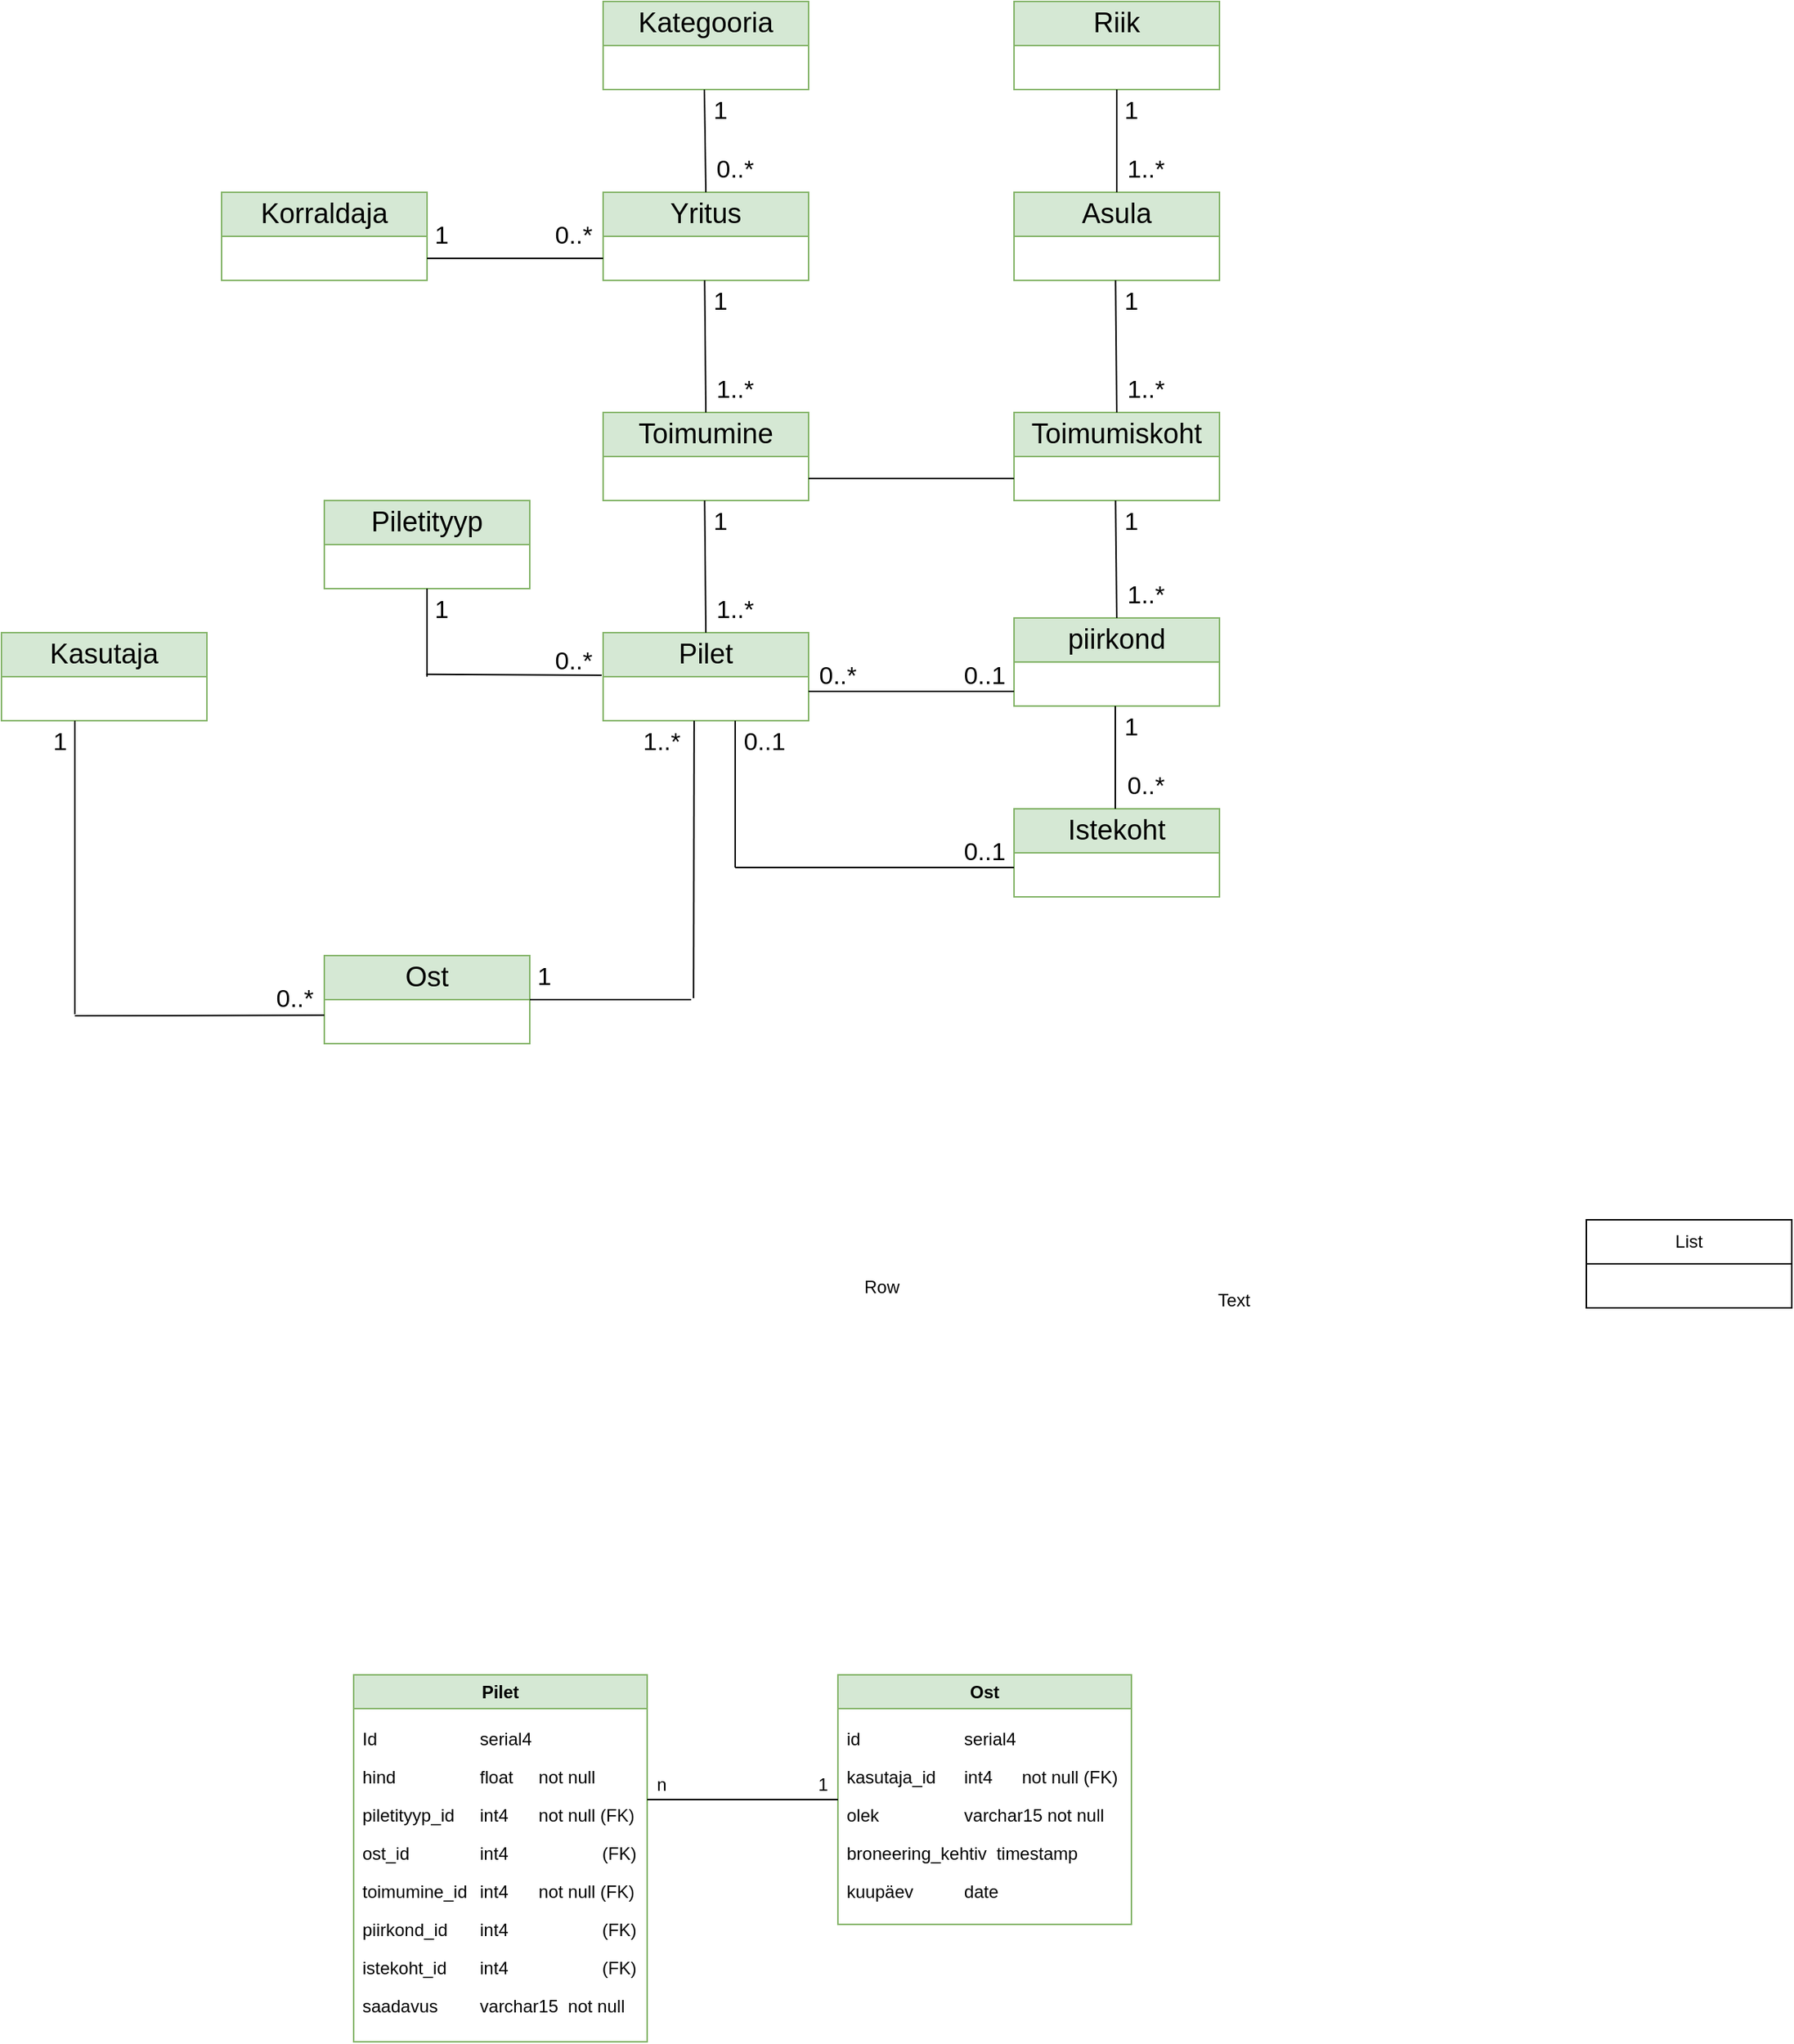 <mxfile version="26.1.3">
  <diagram name="Page-1" id="rUoAqe0sw1Ps4R46nMY7">
    <mxGraphModel dx="530" dy="937" grid="1" gridSize="10" guides="1" tooltips="1" connect="1" arrows="1" fold="1" page="1" pageScale="1" pageWidth="2339" pageHeight="3300" math="0" shadow="0">
      <root>
        <mxCell id="0" />
        <mxCell id="1" parent="0" />
        <mxCell id="gXU5FecRmnY3TLf8vR_u-1" value="Yritus" style="swimlane;fontStyle=0;childLayout=stackLayout;horizontal=1;startSize=30;horizontalStack=0;resizeParent=1;resizeParentMax=0;resizeLast=0;collapsible=1;marginBottom=0;whiteSpace=wrap;html=1;fillColor=#d5e8d4;strokeColor=#82b366;fontSize=19;" parent="1" vertex="1">
          <mxGeometry x="600" y="190" width="140" height="60" as="geometry" />
        </mxCell>
        <mxCell id="gXU5FecRmnY3TLf8vR_u-3" value="&amp;nbsp;" style="text;strokeColor=none;fillColor=none;align=left;verticalAlign=middle;spacingLeft=4;spacingRight=4;overflow=hidden;points=[[0,0.5],[1,0.5]];portConstraint=eastwest;rotatable=0;whiteSpace=wrap;html=1;fontSize=19;" parent="gXU5FecRmnY3TLf8vR_u-1" vertex="1">
          <mxGeometry y="30" width="140" height="30" as="geometry" />
        </mxCell>
        <mxCell id="gXU5FecRmnY3TLf8vR_u-5" value="&lt;font&gt;Kategooria&lt;/font&gt;" style="swimlane;fontStyle=0;childLayout=stackLayout;horizontal=1;startSize=30;horizontalStack=0;resizeParent=1;resizeParentMax=0;resizeLast=0;collapsible=1;marginBottom=0;whiteSpace=wrap;html=1;fillColor=#d5e8d4;strokeColor=#82b366;fontSize=19;" parent="1" vertex="1">
          <mxGeometry x="600" y="60" width="140" height="60" as="geometry" />
        </mxCell>
        <mxCell id="gXU5FecRmnY3TLf8vR_u-8" value="&amp;nbsp;" style="text;strokeColor=none;fillColor=none;align=left;verticalAlign=middle;spacingLeft=4;spacingRight=4;overflow=hidden;points=[[0,0.5],[1,0.5]];portConstraint=eastwest;rotatable=0;whiteSpace=wrap;html=1;fontSize=19;" parent="gXU5FecRmnY3TLf8vR_u-5" vertex="1">
          <mxGeometry y="30" width="140" height="30" as="geometry" />
        </mxCell>
        <mxCell id="gXU5FecRmnY3TLf8vR_u-9" value="Toimumine" style="swimlane;fontStyle=0;childLayout=stackLayout;horizontal=1;startSize=30;horizontalStack=0;resizeParent=1;resizeParentMax=0;resizeLast=0;collapsible=1;marginBottom=0;whiteSpace=wrap;html=1;fillColor=#d5e8d4;strokeColor=#82b366;fontSize=19;" parent="1" vertex="1">
          <mxGeometry x="600" y="340" width="140" height="60" as="geometry" />
        </mxCell>
        <mxCell id="gXU5FecRmnY3TLf8vR_u-10" value="&amp;nbsp;" style="text;strokeColor=none;fillColor=none;align=left;verticalAlign=middle;spacingLeft=4;spacingRight=4;overflow=hidden;points=[[0,0.5],[1,0.5]];portConstraint=eastwest;rotatable=0;whiteSpace=wrap;html=1;fontSize=19;" parent="gXU5FecRmnY3TLf8vR_u-9" vertex="1">
          <mxGeometry y="30" width="140" height="30" as="geometry" />
        </mxCell>
        <mxCell id="gXU5FecRmnY3TLf8vR_u-13" value="Toimumiskoht" style="swimlane;fontStyle=0;childLayout=stackLayout;horizontal=1;startSize=30;horizontalStack=0;resizeParent=1;resizeParentMax=0;resizeLast=0;collapsible=1;marginBottom=0;whiteSpace=wrap;html=1;fillColor=#d5e8d4;strokeColor=#82b366;fontSize=19;" parent="1" vertex="1">
          <mxGeometry x="880" y="340" width="140" height="60" as="geometry" />
        </mxCell>
        <mxCell id="gXU5FecRmnY3TLf8vR_u-14" value="&amp;nbsp;" style="text;strokeColor=none;fillColor=none;align=left;verticalAlign=middle;spacingLeft=4;spacingRight=4;overflow=hidden;points=[[0,0.5],[1,0.5]];portConstraint=eastwest;rotatable=0;whiteSpace=wrap;html=1;fontSize=19;" parent="gXU5FecRmnY3TLf8vR_u-13" vertex="1">
          <mxGeometry y="30" width="140" height="30" as="geometry" />
        </mxCell>
        <mxCell id="gXU5FecRmnY3TLf8vR_u-17" value="piirkond" style="swimlane;fontStyle=0;childLayout=stackLayout;horizontal=1;startSize=30;horizontalStack=0;resizeParent=1;resizeParentMax=0;resizeLast=0;collapsible=1;marginBottom=0;whiteSpace=wrap;html=1;fillColor=#d5e8d4;strokeColor=#82b366;fontSize=19;" parent="1" vertex="1">
          <mxGeometry x="880" y="480" width="140" height="60" as="geometry" />
        </mxCell>
        <mxCell id="gXU5FecRmnY3TLf8vR_u-18" value="&amp;nbsp;" style="text;strokeColor=none;fillColor=none;align=left;verticalAlign=middle;spacingLeft=4;spacingRight=4;overflow=hidden;points=[[0,0.5],[1,0.5]];portConstraint=eastwest;rotatable=0;whiteSpace=wrap;html=1;fontSize=19;" parent="gXU5FecRmnY3TLf8vR_u-17" vertex="1">
          <mxGeometry y="30" width="140" height="30" as="geometry" />
        </mxCell>
        <mxCell id="gXU5FecRmnY3TLf8vR_u-21" value="Istekoht" style="swimlane;fontStyle=0;childLayout=stackLayout;horizontal=1;startSize=30;horizontalStack=0;resizeParent=1;resizeParentMax=0;resizeLast=0;collapsible=1;marginBottom=0;whiteSpace=wrap;html=1;fillColor=#d5e8d4;strokeColor=#82b366;fontSize=19;" parent="1" vertex="1">
          <mxGeometry x="880" y="610" width="140" height="60" as="geometry" />
        </mxCell>
        <mxCell id="gXU5FecRmnY3TLf8vR_u-22" value="&amp;nbsp;" style="text;strokeColor=none;fillColor=none;align=left;verticalAlign=middle;spacingLeft=4;spacingRight=4;overflow=hidden;points=[[0,0.5],[1,0.5]];portConstraint=eastwest;rotatable=0;whiteSpace=wrap;html=1;fontSize=19;" parent="gXU5FecRmnY3TLf8vR_u-21" vertex="1">
          <mxGeometry y="30" width="140" height="30" as="geometry" />
        </mxCell>
        <mxCell id="gXU5FecRmnY3TLf8vR_u-25" value="Asula" style="swimlane;fontStyle=0;childLayout=stackLayout;horizontal=1;startSize=30;horizontalStack=0;resizeParent=1;resizeParentMax=0;resizeLast=0;collapsible=1;marginBottom=0;whiteSpace=wrap;html=1;fillColor=#d5e8d4;strokeColor=#82b366;fontSize=19;" parent="1" vertex="1">
          <mxGeometry x="880" y="190" width="140" height="60" as="geometry" />
        </mxCell>
        <mxCell id="gXU5FecRmnY3TLf8vR_u-26" value="&amp;nbsp;" style="text;strokeColor=none;fillColor=none;align=left;verticalAlign=middle;spacingLeft=4;spacingRight=4;overflow=hidden;points=[[0,0.5],[1,0.5]];portConstraint=eastwest;rotatable=0;whiteSpace=wrap;html=1;fontSize=19;" parent="gXU5FecRmnY3TLf8vR_u-25" vertex="1">
          <mxGeometry y="30" width="140" height="30" as="geometry" />
        </mxCell>
        <mxCell id="gXU5FecRmnY3TLf8vR_u-29" value="Riik" style="swimlane;fontStyle=0;childLayout=stackLayout;horizontal=1;startSize=30;horizontalStack=0;resizeParent=1;resizeParentMax=0;resizeLast=0;collapsible=1;marginBottom=0;whiteSpace=wrap;html=1;fillColor=#d5e8d4;strokeColor=#82b366;fontSize=19;" parent="1" vertex="1">
          <mxGeometry x="880" y="60" width="140" height="60" as="geometry" />
        </mxCell>
        <mxCell id="gXU5FecRmnY3TLf8vR_u-30" value="&amp;nbsp;" style="text;strokeColor=none;fillColor=none;align=left;verticalAlign=middle;spacingLeft=4;spacingRight=4;overflow=hidden;points=[[0,0.5],[1,0.5]];portConstraint=eastwest;rotatable=0;whiteSpace=wrap;html=1;fontSize=19;" parent="gXU5FecRmnY3TLf8vR_u-29" vertex="1">
          <mxGeometry y="30" width="140" height="30" as="geometry" />
        </mxCell>
        <mxCell id="gXU5FecRmnY3TLf8vR_u-33" value="Pilet" style="swimlane;fontStyle=0;childLayout=stackLayout;horizontal=1;startSize=30;horizontalStack=0;resizeParent=1;resizeParentMax=0;resizeLast=0;collapsible=1;marginBottom=0;whiteSpace=wrap;html=1;fillColor=#d5e8d4;strokeColor=#82b366;fontSize=19;" parent="1" vertex="1">
          <mxGeometry x="600" y="490" width="140" height="60" as="geometry" />
        </mxCell>
        <mxCell id="gXU5FecRmnY3TLf8vR_u-34" value="&amp;nbsp;" style="text;strokeColor=none;fillColor=none;align=left;verticalAlign=middle;spacingLeft=4;spacingRight=4;overflow=hidden;points=[[0,0.5],[1,0.5]];portConstraint=eastwest;rotatable=0;whiteSpace=wrap;html=1;fontSize=19;" parent="gXU5FecRmnY3TLf8vR_u-33" vertex="1">
          <mxGeometry y="30" width="140" height="30" as="geometry" />
        </mxCell>
        <mxCell id="gXU5FecRmnY3TLf8vR_u-37" value="Piletityyp" style="swimlane;fontStyle=0;childLayout=stackLayout;horizontal=1;startSize=30;horizontalStack=0;resizeParent=1;resizeParentMax=0;resizeLast=0;collapsible=1;marginBottom=0;whiteSpace=wrap;html=1;fillColor=#d5e8d4;strokeColor=#82b366;fontSize=19;" parent="1" vertex="1">
          <mxGeometry x="410" y="400" width="140" height="60" as="geometry" />
        </mxCell>
        <mxCell id="gXU5FecRmnY3TLf8vR_u-38" value="&amp;nbsp;" style="text;strokeColor=none;fillColor=none;align=left;verticalAlign=middle;spacingLeft=4;spacingRight=4;overflow=hidden;points=[[0,0.5],[1,0.5]];portConstraint=eastwest;rotatable=0;whiteSpace=wrap;html=1;fontSize=19;" parent="gXU5FecRmnY3TLf8vR_u-37" vertex="1">
          <mxGeometry y="30" width="140" height="30" as="geometry" />
        </mxCell>
        <mxCell id="gXU5FecRmnY3TLf8vR_u-41" value="Korraldaja" style="swimlane;fontStyle=0;childLayout=stackLayout;horizontal=1;startSize=30;horizontalStack=0;resizeParent=1;resizeParentMax=0;resizeLast=0;collapsible=1;marginBottom=0;whiteSpace=wrap;html=1;fillColor=#d5e8d4;strokeColor=#82b366;fontSize=19;" parent="1" vertex="1">
          <mxGeometry x="340" y="190" width="140" height="60" as="geometry" />
        </mxCell>
        <mxCell id="gXU5FecRmnY3TLf8vR_u-42" value="&amp;nbsp;" style="text;strokeColor=none;fillColor=none;align=left;verticalAlign=middle;spacingLeft=4;spacingRight=4;overflow=hidden;points=[[0,0.5],[1,0.5]];portConstraint=eastwest;rotatable=0;whiteSpace=wrap;html=1;fontSize=19;" parent="gXU5FecRmnY3TLf8vR_u-41" vertex="1">
          <mxGeometry y="30" width="140" height="30" as="geometry" />
        </mxCell>
        <mxCell id="gXU5FecRmnY3TLf8vR_u-49" value="Kasutaja" style="swimlane;fontStyle=0;childLayout=stackLayout;horizontal=1;startSize=30;horizontalStack=0;resizeParent=1;resizeParentMax=0;resizeLast=0;collapsible=1;marginBottom=0;whiteSpace=wrap;html=1;fillColor=#d5e8d4;strokeColor=#82b366;fontSize=19;" parent="1" vertex="1">
          <mxGeometry x="190" y="490" width="140" height="60" as="geometry" />
        </mxCell>
        <mxCell id="gXU5FecRmnY3TLf8vR_u-50" value="&amp;nbsp;" style="text;strokeColor=none;fillColor=none;align=left;verticalAlign=middle;spacingLeft=4;spacingRight=4;overflow=hidden;points=[[0,0.5],[1,0.5]];portConstraint=eastwest;rotatable=0;whiteSpace=wrap;html=1;fontSize=19;" parent="gXU5FecRmnY3TLf8vR_u-49" vertex="1">
          <mxGeometry y="30" width="140" height="30" as="geometry" />
        </mxCell>
        <mxCell id="gXU5FecRmnY3TLf8vR_u-57" value="List" style="swimlane;fontStyle=0;childLayout=stackLayout;horizontal=1;startSize=30;horizontalStack=0;resizeParent=1;resizeParentMax=0;resizeLast=0;collapsible=1;marginBottom=0;whiteSpace=wrap;html=1;" parent="1" vertex="1">
          <mxGeometry x="1270" y="890" width="140" height="60" as="geometry" />
        </mxCell>
        <mxCell id="gXU5FecRmnY3TLf8vR_u-58" value="&amp;nbsp;" style="text;strokeColor=none;fillColor=none;align=left;verticalAlign=middle;spacingLeft=4;spacingRight=4;overflow=hidden;points=[[0,0.5],[1,0.5]];portConstraint=eastwest;rotatable=0;whiteSpace=wrap;html=1;" parent="gXU5FecRmnY3TLf8vR_u-57" vertex="1">
          <mxGeometry y="30" width="140" height="30" as="geometry" />
        </mxCell>
        <mxCell id="gXU5FecRmnY3TLf8vR_u-61" value="&lt;font&gt;Ost&lt;/font&gt;" style="swimlane;fontStyle=0;childLayout=stackLayout;horizontal=1;startSize=30;horizontalStack=0;resizeParent=1;resizeParentMax=0;resizeLast=0;collapsible=1;marginBottom=0;whiteSpace=wrap;html=1;fillColor=#d5e8d4;strokeColor=#82b366;fontSize=19;" parent="1" vertex="1">
          <mxGeometry x="410" y="710" width="140" height="60" as="geometry" />
        </mxCell>
        <mxCell id="gXU5FecRmnY3TLf8vR_u-106" value="" style="endArrow=none;html=1;rounded=0;fontSize=11;exitX=0.5;exitY=0;exitDx=0;exitDy=0;" parent="1" source="gXU5FecRmnY3TLf8vR_u-1" edge="1">
          <mxGeometry width="50" height="50" relative="1" as="geometry">
            <mxPoint x="669" y="180" as="sourcePoint" />
            <mxPoint x="669" y="120" as="targetPoint" />
          </mxGeometry>
        </mxCell>
        <mxCell id="gXU5FecRmnY3TLf8vR_u-107" value="" style="endArrow=none;html=1;rounded=0;fontSize=11;exitX=0.5;exitY=0;exitDx=0;exitDy=0;" parent="1" source="gXU5FecRmnY3TLf8vR_u-9" edge="1">
          <mxGeometry width="50" height="50" relative="1" as="geometry">
            <mxPoint x="670.17" y="320" as="sourcePoint" />
            <mxPoint x="669.17" y="250" as="targetPoint" />
          </mxGeometry>
        </mxCell>
        <mxCell id="gXU5FecRmnY3TLf8vR_u-108" value="" style="endArrow=none;html=1;rounded=0;fontSize=11;exitX=0.5;exitY=0;exitDx=0;exitDy=0;" parent="1" source="gXU5FecRmnY3TLf8vR_u-33" edge="1">
          <mxGeometry width="50" height="50" relative="1" as="geometry">
            <mxPoint x="669" y="480" as="sourcePoint" />
            <mxPoint x="669.17" y="400" as="targetPoint" />
          </mxGeometry>
        </mxCell>
        <mxCell id="gXU5FecRmnY3TLf8vR_u-109" value="" style="endArrow=none;html=1;rounded=0;fontSize=11;" parent="1" edge="1">
          <mxGeometry width="50" height="50" relative="1" as="geometry">
            <mxPoint x="661.6" y="739.005" as="sourcePoint" />
            <mxPoint x="662" y="550" as="targetPoint" />
          </mxGeometry>
        </mxCell>
        <mxCell id="gXU5FecRmnY3TLf8vR_u-110" value="" style="endArrow=none;html=1;rounded=0;fontSize=11;" parent="1" edge="1">
          <mxGeometry width="50" height="50" relative="1" as="geometry">
            <mxPoint x="690" y="650" as="sourcePoint" />
            <mxPoint x="690" y="550" as="targetPoint" />
          </mxGeometry>
        </mxCell>
        <mxCell id="gXU5FecRmnY3TLf8vR_u-111" value="" style="endArrow=none;html=1;rounded=0;fontSize=11;exitX=0.5;exitY=0;exitDx=0;exitDy=0;" parent="1" source="gXU5FecRmnY3TLf8vR_u-25" target="gXU5FecRmnY3TLf8vR_u-30" edge="1">
          <mxGeometry width="50" height="50" relative="1" as="geometry">
            <mxPoint x="950.17" y="180" as="sourcePoint" />
            <mxPoint x="949" y="130" as="targetPoint" />
          </mxGeometry>
        </mxCell>
        <mxCell id="gXU5FecRmnY3TLf8vR_u-112" value="" style="endArrow=none;html=1;rounded=0;fontSize=11;exitX=0.5;exitY=0;exitDx=0;exitDy=0;" parent="1" source="gXU5FecRmnY3TLf8vR_u-13" edge="1">
          <mxGeometry width="50" height="50" relative="1" as="geometry">
            <mxPoint x="950.17" y="320" as="sourcePoint" />
            <mxPoint x="949.17" y="250" as="targetPoint" />
          </mxGeometry>
        </mxCell>
        <mxCell id="gXU5FecRmnY3TLf8vR_u-113" value="" style="endArrow=none;html=1;rounded=0;fontSize=11;exitX=0.5;exitY=0;exitDx=0;exitDy=0;" parent="1" source="gXU5FecRmnY3TLf8vR_u-17" edge="1">
          <mxGeometry width="50" height="50" relative="1" as="geometry">
            <mxPoint x="950.17" y="470" as="sourcePoint" />
            <mxPoint x="949.17" y="400" as="targetPoint" />
          </mxGeometry>
        </mxCell>
        <mxCell id="gXU5FecRmnY3TLf8vR_u-114" value="" style="endArrow=none;html=1;rounded=0;fontSize=11;" parent="1" edge="1">
          <mxGeometry width="50" height="50" relative="1" as="geometry">
            <mxPoint x="949" y="610" as="sourcePoint" />
            <mxPoint x="949" y="540" as="targetPoint" />
          </mxGeometry>
        </mxCell>
        <mxCell id="gXU5FecRmnY3TLf8vR_u-115" value="" style="endArrow=none;html=1;rounded=0;fontSize=11;entryX=0;entryY=0.5;entryDx=0;entryDy=0;" parent="1" edge="1">
          <mxGeometry width="50" height="50" relative="1" as="geometry">
            <mxPoint x="690" y="650" as="sourcePoint" />
            <mxPoint x="880" y="650" as="targetPoint" />
          </mxGeometry>
        </mxCell>
        <mxCell id="gXU5FecRmnY3TLf8vR_u-116" value="" style="endArrow=none;html=1;rounded=0;fontSize=11;exitX=1;exitY=0.5;exitDx=0;exitDy=0;" parent="1" source="gXU5FecRmnY3TLf8vR_u-61" edge="1">
          <mxGeometry width="50" height="50" relative="1" as="geometry">
            <mxPoint x="575" y="740" as="sourcePoint" />
            <mxPoint x="660" y="740" as="targetPoint" />
          </mxGeometry>
        </mxCell>
        <mxCell id="gXU5FecRmnY3TLf8vR_u-117" value="" style="endArrow=none;html=1;rounded=0;fontSize=11;entryX=0;entryY=0.5;entryDx=0;entryDy=0;exitX=1;exitY=0.5;exitDx=0;exitDy=0;" parent="1" source="gXU5FecRmnY3TLf8vR_u-42" target="gXU5FecRmnY3TLf8vR_u-3" edge="1">
          <mxGeometry width="50" height="50" relative="1" as="geometry">
            <mxPoint x="540" y="220" as="sourcePoint" />
            <mxPoint x="730" y="220" as="targetPoint" />
          </mxGeometry>
        </mxCell>
        <mxCell id="gXU5FecRmnY3TLf8vR_u-120" value="" style="endArrow=none;html=1;rounded=0;fontSize=11;entryX=-0.007;entryY=-0.033;entryDx=0;entryDy=0;entryPerimeter=0;" parent="1" target="gXU5FecRmnY3TLf8vR_u-34" edge="1">
          <mxGeometry width="50" height="50" relative="1" as="geometry">
            <mxPoint x="479.333" y="518.33" as="sourcePoint" />
            <mxPoint x="740" y="518.33" as="targetPoint" />
          </mxGeometry>
        </mxCell>
        <mxCell id="gXU5FecRmnY3TLf8vR_u-122" value="" style="endArrow=none;html=1;rounded=0;fontSize=11;" parent="1" edge="1">
          <mxGeometry width="50" height="50" relative="1" as="geometry">
            <mxPoint x="480" y="520" as="sourcePoint" />
            <mxPoint x="480" y="460" as="targetPoint" />
          </mxGeometry>
        </mxCell>
        <mxCell id="gXU5FecRmnY3TLf8vR_u-130" value="" style="endArrow=none;html=1;rounded=0;fontSize=11;" parent="1" edge="1">
          <mxGeometry width="50" height="50" relative="1" as="geometry">
            <mxPoint x="240" y="750" as="sourcePoint" />
            <mxPoint x="240" y="550" as="targetPoint" />
          </mxGeometry>
        </mxCell>
        <mxCell id="gXU5FecRmnY3TLf8vR_u-133" value="" style="endArrow=none;html=1;rounded=0;fontSize=11;entryX=-0.007;entryY=-0.033;entryDx=0;entryDy=0;entryPerimeter=0;" parent="1" edge="1">
          <mxGeometry width="50" height="50" relative="1" as="geometry">
            <mxPoint x="240" y="751" as="sourcePoint" />
            <mxPoint x="409.997" y="750.67" as="targetPoint" />
          </mxGeometry>
        </mxCell>
        <mxCell id="gXU5FecRmnY3TLf8vR_u-135" value="&lt;font style=&quot;font-size: 17px;&quot;&gt;1&lt;/font&gt;" style="text;html=1;align=center;verticalAlign=middle;whiteSpace=wrap;rounded=0;" parent="1" vertex="1">
          <mxGeometry x="460" y="205" width="60" height="30" as="geometry" />
        </mxCell>
        <mxCell id="gXU5FecRmnY3TLf8vR_u-136" value="&lt;font style=&quot;font-size: 17px;&quot;&gt;0..*&lt;/font&gt;" style="text;html=1;align=center;verticalAlign=middle;whiteSpace=wrap;rounded=0;" parent="1" vertex="1">
          <mxGeometry x="550" y="205" width="60" height="30" as="geometry" />
        </mxCell>
        <mxCell id="gXU5FecRmnY3TLf8vR_u-137" value="&lt;font style=&quot;font-size: 17px;&quot;&gt;1&lt;/font&gt;" style="text;html=1;align=center;verticalAlign=middle;whiteSpace=wrap;rounded=0;" parent="1" vertex="1">
          <mxGeometry x="650" y="120" width="60" height="30" as="geometry" />
        </mxCell>
        <mxCell id="gXU5FecRmnY3TLf8vR_u-138" value="&lt;font style=&quot;font-size: 17px;&quot;&gt;1&lt;/font&gt;" style="text;html=1;align=center;verticalAlign=middle;whiteSpace=wrap;rounded=0;" parent="1" vertex="1">
          <mxGeometry x="930" y="120" width="60" height="30" as="geometry" />
        </mxCell>
        <mxCell id="gXU5FecRmnY3TLf8vR_u-139" value="&lt;font style=&quot;font-size: 17px;&quot;&gt;1&lt;/font&gt;" style="text;html=1;align=center;verticalAlign=middle;whiteSpace=wrap;rounded=0;" parent="1" vertex="1">
          <mxGeometry x="930" y="250" width="60" height="30" as="geometry" />
        </mxCell>
        <mxCell id="gXU5FecRmnY3TLf8vR_u-140" value="&lt;font style=&quot;font-size: 17px;&quot;&gt;1&lt;/font&gt;" style="text;html=1;align=center;verticalAlign=middle;whiteSpace=wrap;rounded=0;" parent="1" vertex="1">
          <mxGeometry x="930" y="400" width="60" height="30" as="geometry" />
        </mxCell>
        <mxCell id="gXU5FecRmnY3TLf8vR_u-141" value="&lt;font style=&quot;font-size: 17px;&quot;&gt;1&lt;/font&gt;" style="text;html=1;align=center;verticalAlign=middle;whiteSpace=wrap;rounded=0;" parent="1" vertex="1">
          <mxGeometry x="930" y="540" width="60" height="30" as="geometry" />
        </mxCell>
        <mxCell id="gXU5FecRmnY3TLf8vR_u-142" value="&lt;font style=&quot;font-size: 17px;&quot;&gt;1&lt;/font&gt;" style="text;html=1;align=center;verticalAlign=middle;whiteSpace=wrap;rounded=0;" parent="1" vertex="1">
          <mxGeometry x="650" y="250" width="60" height="30" as="geometry" />
        </mxCell>
        <mxCell id="gXU5FecRmnY3TLf8vR_u-143" value="&lt;font style=&quot;font-size: 17px;&quot;&gt;1&lt;/font&gt;" style="text;html=1;align=center;verticalAlign=middle;whiteSpace=wrap;rounded=0;" parent="1" vertex="1">
          <mxGeometry x="650" y="400" width="60" height="30" as="geometry" />
        </mxCell>
        <mxCell id="gXU5FecRmnY3TLf8vR_u-144" value="&lt;font style=&quot;font-size: 17px;&quot;&gt;1&lt;/font&gt;" style="text;html=1;align=center;verticalAlign=middle;whiteSpace=wrap;rounded=0;" parent="1" vertex="1">
          <mxGeometry x="460" y="460" width="60" height="30" as="geometry" />
        </mxCell>
        <mxCell id="gXU5FecRmnY3TLf8vR_u-146" value="&lt;font style=&quot;font-size: 17px;&quot;&gt;1&lt;/font&gt;" style="text;html=1;align=center;verticalAlign=middle;whiteSpace=wrap;rounded=0;" parent="1" vertex="1">
          <mxGeometry x="530" y="710" width="60" height="30" as="geometry" />
        </mxCell>
        <mxCell id="gXU5FecRmnY3TLf8vR_u-149" value="&lt;font style=&quot;font-size: 17px;&quot;&gt;1&lt;/font&gt;" style="text;html=1;align=center;verticalAlign=middle;whiteSpace=wrap;rounded=0;" parent="1" vertex="1">
          <mxGeometry x="200" y="550" width="60" height="30" as="geometry" />
        </mxCell>
        <mxCell id="gXU5FecRmnY3TLf8vR_u-150" value="&lt;font style=&quot;font-size: 17px;&quot;&gt;0..*&lt;/font&gt;" style="text;html=1;align=center;verticalAlign=middle;whiteSpace=wrap;rounded=0;" parent="1" vertex="1">
          <mxGeometry x="360" y="725" width="60" height="30" as="geometry" />
        </mxCell>
        <mxCell id="gXU5FecRmnY3TLf8vR_u-152" value="&lt;font style=&quot;font-size: 17px;&quot;&gt;1..*&lt;/font&gt;" style="text;html=1;align=center;verticalAlign=middle;whiteSpace=wrap;rounded=0;" parent="1" vertex="1">
          <mxGeometry x="610" y="550" width="60" height="30" as="geometry" />
        </mxCell>
        <mxCell id="gXU5FecRmnY3TLf8vR_u-153" value="" style="endArrow=none;html=1;rounded=0;fontSize=11;" parent="1" edge="1">
          <mxGeometry width="50" height="50" relative="1" as="geometry">
            <mxPoint x="740" y="530" as="sourcePoint" />
            <mxPoint x="880" y="530" as="targetPoint" />
          </mxGeometry>
        </mxCell>
        <mxCell id="gXU5FecRmnY3TLf8vR_u-155" value="&lt;font style=&quot;font-size: 17px;&quot;&gt;0..1&lt;/font&gt;" style="text;html=1;align=center;verticalAlign=middle;whiteSpace=wrap;rounded=0;" parent="1" vertex="1">
          <mxGeometry x="830" y="505" width="60" height="30" as="geometry" />
        </mxCell>
        <mxCell id="gXU5FecRmnY3TLf8vR_u-157" value="&lt;font style=&quot;font-size: 17px;&quot;&gt;0..1&lt;/font&gt;" style="text;html=1;align=center;verticalAlign=middle;whiteSpace=wrap;rounded=0;" parent="1" vertex="1">
          <mxGeometry x="830" y="625" width="60" height="30" as="geometry" />
        </mxCell>
        <mxCell id="gXU5FecRmnY3TLf8vR_u-158" value="&lt;font style=&quot;font-size: 17px;&quot;&gt;0..1&lt;/font&gt;" style="text;html=1;align=center;verticalAlign=middle;whiteSpace=wrap;rounded=0;" parent="1" vertex="1">
          <mxGeometry x="680" y="550" width="60" height="30" as="geometry" />
        </mxCell>
        <mxCell id="gXU5FecRmnY3TLf8vR_u-159" value="&lt;font style=&quot;font-size: 17px;&quot;&gt;0..*&lt;/font&gt;" style="text;html=1;align=center;verticalAlign=middle;whiteSpace=wrap;rounded=0;" parent="1" vertex="1">
          <mxGeometry x="730" y="505" width="60" height="30" as="geometry" />
        </mxCell>
        <mxCell id="gXU5FecRmnY3TLf8vR_u-160" value="&lt;span style=&quot;font-size: 17px;&quot;&gt;1..*&lt;/span&gt;" style="text;html=1;align=center;verticalAlign=middle;whiteSpace=wrap;rounded=0;" parent="1" vertex="1">
          <mxGeometry x="660" y="460" width="60" height="30" as="geometry" />
        </mxCell>
        <mxCell id="gXU5FecRmnY3TLf8vR_u-161" value="&lt;span style=&quot;font-size: 17px;&quot;&gt;1..*&lt;/span&gt;" style="text;html=1;align=center;verticalAlign=middle;whiteSpace=wrap;rounded=0;" parent="1" vertex="1">
          <mxGeometry x="660" y="310" width="60" height="30" as="geometry" />
        </mxCell>
        <mxCell id="gXU5FecRmnY3TLf8vR_u-162" value="&lt;span style=&quot;font-size: 17px;&quot;&gt;0..*&lt;/span&gt;" style="text;html=1;align=center;verticalAlign=middle;whiteSpace=wrap;rounded=0;" parent="1" vertex="1">
          <mxGeometry x="660" y="160" width="60" height="30" as="geometry" />
        </mxCell>
        <mxCell id="gXU5FecRmnY3TLf8vR_u-163" value="&lt;span style=&quot;font-size: 17px;&quot;&gt;0..*&lt;/span&gt;" style="text;html=1;align=center;verticalAlign=middle;whiteSpace=wrap;rounded=0;" parent="1" vertex="1">
          <mxGeometry x="550" y="495" width="60" height="30" as="geometry" />
        </mxCell>
        <mxCell id="gXU5FecRmnY3TLf8vR_u-168" value="&lt;span style=&quot;font-size: 17px;&quot;&gt;1..*&lt;/span&gt;" style="text;html=1;align=center;verticalAlign=middle;whiteSpace=wrap;rounded=0;" parent="1" vertex="1">
          <mxGeometry x="940" y="160" width="60" height="30" as="geometry" />
        </mxCell>
        <mxCell id="gXU5FecRmnY3TLf8vR_u-169" value="&lt;span style=&quot;font-size: 17px;&quot;&gt;1..*&lt;/span&gt;" style="text;html=1;align=center;verticalAlign=middle;whiteSpace=wrap;rounded=0;" parent="1" vertex="1">
          <mxGeometry x="940" y="310" width="60" height="30" as="geometry" />
        </mxCell>
        <mxCell id="gXU5FecRmnY3TLf8vR_u-170" value="&lt;span style=&quot;font-size: 17px;&quot;&gt;1..*&lt;/span&gt;" style="text;html=1;align=center;verticalAlign=middle;whiteSpace=wrap;rounded=0;" parent="1" vertex="1">
          <mxGeometry x="940" y="450" width="60" height="30" as="geometry" />
        </mxCell>
        <mxCell id="gXU5FecRmnY3TLf8vR_u-171" value="&lt;span style=&quot;font-size: 17px;&quot;&gt;0..*&lt;/span&gt;" style="text;html=1;align=center;verticalAlign=middle;whiteSpace=wrap;rounded=0;" parent="1" vertex="1">
          <mxGeometry x="940" y="580" width="60" height="30" as="geometry" />
        </mxCell>
        <mxCell id="gXU5FecRmnY3TLf8vR_u-172" value="" style="endArrow=none;html=1;rounded=0;fontSize=11;exitX=1;exitY=0.5;exitDx=0;exitDy=0;entryX=0;entryY=0.5;entryDx=0;entryDy=0;" parent="1" source="gXU5FecRmnY3TLf8vR_u-10" target="gXU5FecRmnY3TLf8vR_u-14" edge="1">
          <mxGeometry width="50" height="50" relative="1" as="geometry">
            <mxPoint x="750" y="380" as="sourcePoint" />
            <mxPoint x="880" y="380" as="targetPoint" />
          </mxGeometry>
        </mxCell>
        <mxCell id="LVCj-AYiSAFbXhlx7wYx-17" value="Ost" style="swimlane;whiteSpace=wrap;html=1;startSize=23;fillColor=#d5e8d4;strokeColor=#82b366;" vertex="1" parent="1">
          <mxGeometry x="760" y="1200" width="200" height="170" as="geometry" />
        </mxCell>
        <mxCell id="LVCj-AYiSAFbXhlx7wYx-27" value="id&lt;span style=&quot;white-space: pre;&quot;&gt;&#x9;&lt;/span&gt;&lt;span style=&quot;white-space: pre;&quot;&gt;&#x9;&lt;/span&gt;&lt;span style=&quot;white-space: pre;&quot;&gt;&#x9;&lt;/span&gt;serial4" style="text;strokeColor=none;fillColor=none;align=left;verticalAlign=top;spacingLeft=4;spacingRight=4;overflow=hidden;rotatable=0;points=[[0,0.5],[1,0.5]];portConstraint=eastwest;whiteSpace=wrap;html=1;" vertex="1" parent="LVCj-AYiSAFbXhlx7wYx-17">
          <mxGeometry y="30" width="200" height="26" as="geometry" />
        </mxCell>
        <mxCell id="LVCj-AYiSAFbXhlx7wYx-28" value="kasutaja_id&lt;span style=&quot;white-space: pre;&quot;&gt;&#x9;&lt;/span&gt;int4&amp;nbsp; &amp;nbsp; &amp;nbsp; not null (FK)" style="text;strokeColor=none;fillColor=none;align=left;verticalAlign=top;spacingLeft=4;spacingRight=4;overflow=hidden;rotatable=0;points=[[0,0.5],[1,0.5]];portConstraint=eastwest;whiteSpace=wrap;html=1;" vertex="1" parent="LVCj-AYiSAFbXhlx7wYx-17">
          <mxGeometry y="56" width="200" height="26" as="geometry" />
        </mxCell>
        <mxCell id="LVCj-AYiSAFbXhlx7wYx-29" value="olek&lt;span style=&quot;white-space: pre;&quot;&gt;&#x9;&lt;/span&gt;&lt;span style=&quot;white-space: pre;&quot;&gt;&#x9;&lt;/span&gt;&lt;span style=&quot;white-space: pre;&quot;&gt;&#x9;&lt;/span&gt;varchar15 not null" style="text;strokeColor=none;fillColor=none;align=left;verticalAlign=top;spacingLeft=4;spacingRight=4;overflow=hidden;rotatable=0;points=[[0,0.5],[1,0.5]];portConstraint=eastwest;whiteSpace=wrap;html=1;" vertex="1" parent="LVCj-AYiSAFbXhlx7wYx-17">
          <mxGeometry y="82" width="200" height="26" as="geometry" />
        </mxCell>
        <mxCell id="LVCj-AYiSAFbXhlx7wYx-30" value="broneering_kehtiv&amp;nbsp; timestamp" style="text;strokeColor=none;fillColor=none;align=left;verticalAlign=top;spacingLeft=4;spacingRight=4;overflow=hidden;rotatable=0;points=[[0,0.5],[1,0.5]];portConstraint=eastwest;whiteSpace=wrap;html=1;" vertex="1" parent="LVCj-AYiSAFbXhlx7wYx-17">
          <mxGeometry y="108" width="200" height="26" as="geometry" />
        </mxCell>
        <mxCell id="LVCj-AYiSAFbXhlx7wYx-31" value="kuupäev&lt;span style=&quot;white-space: pre;&quot;&gt;&#x9;&lt;/span&gt;&lt;span style=&quot;white-space: pre;&quot;&gt;&#x9;&lt;/span&gt;date" style="text;strokeColor=none;fillColor=none;align=left;verticalAlign=top;spacingLeft=4;spacingRight=4;overflow=hidden;rotatable=0;points=[[0,0.5],[1,0.5]];portConstraint=eastwest;whiteSpace=wrap;html=1;" vertex="1" parent="LVCj-AYiSAFbXhlx7wYx-17">
          <mxGeometry y="134" width="200" height="26" as="geometry" />
        </mxCell>
        <mxCell id="LVCj-AYiSAFbXhlx7wYx-8" value="Text" style="text;html=1;align=center;verticalAlign=middle;whiteSpace=wrap;rounded=0;" vertex="1" parent="1">
          <mxGeometry x="930" y="930" width="200" height="30" as="geometry" />
        </mxCell>
        <mxCell id="LVCj-AYiSAFbXhlx7wYx-36" value="Pilet" style="swimlane;whiteSpace=wrap;html=1;startSize=23;fillColor=#d5e8d4;strokeColor=#82b366;" vertex="1" parent="1">
          <mxGeometry x="430" y="1200" width="200" height="250" as="geometry" />
        </mxCell>
        <mxCell id="LVCj-AYiSAFbXhlx7wYx-37" value="Id&lt;span style=&quot;white-space: pre;&quot;&gt;&#x9;&lt;span style=&quot;white-space: pre;&quot;&gt;&#x9;&lt;span style=&quot;white-space: pre;&quot;&gt;&#x9;&lt;/span&gt;&lt;/span&gt;&lt;/span&gt;serial4" style="text;strokeColor=none;fillColor=none;align=left;verticalAlign=top;spacingLeft=4;spacingRight=4;overflow=hidden;rotatable=0;points=[[0,0.5],[1,0.5]];portConstraint=eastwest;whiteSpace=wrap;html=1;" vertex="1" parent="LVCj-AYiSAFbXhlx7wYx-36">
          <mxGeometry y="30" width="200" height="26" as="geometry" />
        </mxCell>
        <mxCell id="LVCj-AYiSAFbXhlx7wYx-38" value="hind&lt;span style=&quot;white-space: pre;&quot;&gt;&#x9;&lt;span style=&quot;white-space: pre;&quot;&gt;&#x9;&lt;span style=&quot;white-space: pre;&quot;&gt;&#x9;&lt;/span&gt;&lt;/span&gt;&lt;/span&gt;float&lt;span style=&quot;white-space: pre;&quot;&gt;&#x9;&lt;/span&gt;&amp;nbsp; &amp;nbsp; not null" style="text;strokeColor=none;fillColor=none;align=left;verticalAlign=top;spacingLeft=4;spacingRight=4;overflow=hidden;rotatable=0;points=[[0,0.5],[1,0.5]];portConstraint=eastwest;whiteSpace=wrap;html=1;" vertex="1" parent="LVCj-AYiSAFbXhlx7wYx-36">
          <mxGeometry y="56" width="200" height="26" as="geometry" />
        </mxCell>
        <mxCell id="LVCj-AYiSAFbXhlx7wYx-39" value="piletityyp_id&lt;span style=&quot;white-space: pre;&quot;&gt;&#x9;&lt;/span&gt;int4&lt;span style=&quot;white-space: pre;&quot;&gt;&#x9;&lt;/span&gt;&amp;nbsp; &amp;nbsp; not null (FK)" style="text;strokeColor=none;fillColor=none;align=left;verticalAlign=top;spacingLeft=4;spacingRight=4;overflow=hidden;rotatable=0;points=[[0,0.5],[1,0.5]];portConstraint=eastwest;whiteSpace=wrap;html=1;" vertex="1" parent="LVCj-AYiSAFbXhlx7wYx-36">
          <mxGeometry y="82" width="200" height="26" as="geometry" />
        </mxCell>
        <mxCell id="LVCj-AYiSAFbXhlx7wYx-40" value="ost_id&lt;span style=&quot;white-space: pre;&quot;&gt;&#x9;&lt;/span&gt;&lt;span style=&quot;white-space: pre;&quot;&gt;&#x9;&lt;/span&gt;int4&lt;span style=&quot;white-space: pre;&quot;&gt;&#x9;&lt;/span&gt;&lt;span style=&quot;white-space: pre;&quot;&gt;&#x9;&lt;/span&gt;&lt;span style=&quot;white-space: pre;&quot;&gt;&#x9;&lt;/span&gt;&amp;nbsp;(FK)" style="text;strokeColor=none;fillColor=none;align=left;verticalAlign=top;spacingLeft=4;spacingRight=4;overflow=hidden;rotatable=0;points=[[0,0.5],[1,0.5]];portConstraint=eastwest;whiteSpace=wrap;html=1;" vertex="1" parent="LVCj-AYiSAFbXhlx7wYx-36">
          <mxGeometry y="108" width="200" height="26" as="geometry" />
        </mxCell>
        <mxCell id="LVCj-AYiSAFbXhlx7wYx-41" value="toimumine_id&lt;span style=&quot;white-space: pre;&quot;&gt;&#x9;&lt;/span&gt;int4&lt;span style=&quot;white-space: pre;&quot;&gt;&#x9;&lt;/span&gt;&amp;nbsp; &amp;nbsp; not null (FK)" style="text;strokeColor=none;fillColor=none;align=left;verticalAlign=top;spacingLeft=4;spacingRight=4;overflow=hidden;rotatable=0;points=[[0,0.5],[1,0.5]];portConstraint=eastwest;whiteSpace=wrap;html=1;" vertex="1" parent="LVCj-AYiSAFbXhlx7wYx-36">
          <mxGeometry y="134" width="200" height="26" as="geometry" />
        </mxCell>
        <mxCell id="LVCj-AYiSAFbXhlx7wYx-42" value="piirkond_id&lt;span style=&quot;white-space: pre;&quot;&gt;&#x9;&lt;/span&gt;int4&lt;span style=&quot;white-space: pre;&quot;&gt;&#x9;&lt;/span&gt;&lt;span style=&quot;white-space: pre;&quot;&gt;&#x9;&lt;/span&gt;&lt;span style=&quot;white-space: pre;&quot;&gt;&#x9;&lt;/span&gt;&amp;nbsp;(FK)" style="text;strokeColor=none;fillColor=none;align=left;verticalAlign=top;spacingLeft=4;spacingRight=4;overflow=hidden;rotatable=0;points=[[0,0.5],[1,0.5]];portConstraint=eastwest;whiteSpace=wrap;html=1;" vertex="1" parent="LVCj-AYiSAFbXhlx7wYx-36">
          <mxGeometry y="160" width="200" height="26" as="geometry" />
        </mxCell>
        <mxCell id="LVCj-AYiSAFbXhlx7wYx-43" value="istekoht_id&lt;span style=&quot;white-space: pre;&quot;&gt;&#x9;&lt;/span&gt;int4&lt;span style=&quot;white-space: pre;&quot;&gt;&#x9;&lt;/span&gt;&lt;span style=&quot;white-space: pre;&quot;&gt;&#x9;&lt;/span&gt;&lt;span style=&quot;white-space: pre;&quot;&gt;&#x9;&lt;/span&gt;&amp;nbsp;(FK)" style="text;strokeColor=none;fillColor=none;align=left;verticalAlign=top;spacingLeft=4;spacingRight=4;overflow=hidden;rotatable=0;points=[[0,0.5],[1,0.5]];portConstraint=eastwest;whiteSpace=wrap;html=1;" vertex="1" parent="LVCj-AYiSAFbXhlx7wYx-36">
          <mxGeometry y="186" width="200" height="26" as="geometry" />
        </mxCell>
        <mxCell id="LVCj-AYiSAFbXhlx7wYx-44" value="saadavus&lt;span style=&quot;white-space: pre;&quot;&gt;&#x9;&lt;/span&gt;&lt;span style=&quot;white-space: pre;&quot;&gt;&#x9;&lt;/span&gt;varchar15&amp;nbsp; not null" style="text;strokeColor=none;fillColor=none;align=left;verticalAlign=top;spacingLeft=4;spacingRight=4;overflow=hidden;rotatable=0;points=[[0,0.5],[1,0.5]];portConstraint=eastwest;whiteSpace=wrap;html=1;" vertex="1" parent="LVCj-AYiSAFbXhlx7wYx-36">
          <mxGeometry y="212" width="200" height="26" as="geometry" />
        </mxCell>
        <mxCell id="LVCj-AYiSAFbXhlx7wYx-46" value="" style="line;strokeWidth=1;rotatable=0;dashed=0;labelPosition=right;align=left;verticalAlign=middle;spacingTop=0;spacingLeft=6;points=[];portConstraint=eastwest;" vertex="1" parent="1">
          <mxGeometry x="630" y="1270" width="130" height="30" as="geometry" />
        </mxCell>
        <mxCell id="LVCj-AYiSAFbXhlx7wYx-47" value="" style="shape=table;startSize=0;container=1;collapsible=1;childLayout=tableLayout;fixedRows=1;rowLines=0;fontStyle=0;align=center;resizeLast=1;strokeColor=none;fillColor=none;collapsible=0;whiteSpace=wrap;html=1;" vertex="1" parent="1">
          <mxGeometry x="740" y="920" width="180" height="30" as="geometry" />
        </mxCell>
        <mxCell id="LVCj-AYiSAFbXhlx7wYx-48" value="" style="shape=tableRow;horizontal=0;startSize=0;swimlaneHead=0;swimlaneBody=0;fillColor=none;collapsible=0;dropTarget=0;points=[[0,0.5],[1,0.5]];portConstraint=eastwest;top=0;left=0;right=0;bottom=0;" vertex="1" parent="LVCj-AYiSAFbXhlx7wYx-47">
          <mxGeometry width="180" height="30" as="geometry" />
        </mxCell>
        <mxCell id="LVCj-AYiSAFbXhlx7wYx-49" value="" style="shape=partialRectangle;connectable=0;fillColor=none;top=0;left=0;bottom=0;right=0;editable=1;overflow=hidden;" vertex="1" parent="LVCj-AYiSAFbXhlx7wYx-48">
          <mxGeometry width="30" height="30" as="geometry">
            <mxRectangle width="30" height="30" as="alternateBounds" />
          </mxGeometry>
        </mxCell>
        <mxCell id="LVCj-AYiSAFbXhlx7wYx-50" value="Row" style="shape=partialRectangle;connectable=0;fillColor=none;top=0;left=0;bottom=0;right=0;align=left;spacingLeft=6;overflow=hidden;" vertex="1" parent="LVCj-AYiSAFbXhlx7wYx-48">
          <mxGeometry x="30" width="150" height="30" as="geometry">
            <mxRectangle width="150" height="30" as="alternateBounds" />
          </mxGeometry>
        </mxCell>
        <mxCell id="LVCj-AYiSAFbXhlx7wYx-51" value="n" style="text;html=1;align=center;verticalAlign=middle;whiteSpace=wrap;rounded=0;" vertex="1" parent="1">
          <mxGeometry x="610" y="1260" width="60" height="30" as="geometry" />
        </mxCell>
        <mxCell id="LVCj-AYiSAFbXhlx7wYx-52" value="1" style="text;html=1;align=center;verticalAlign=middle;whiteSpace=wrap;rounded=0;" vertex="1" parent="1">
          <mxGeometry x="720" y="1260" width="60" height="30" as="geometry" />
        </mxCell>
      </root>
    </mxGraphModel>
  </diagram>
</mxfile>
